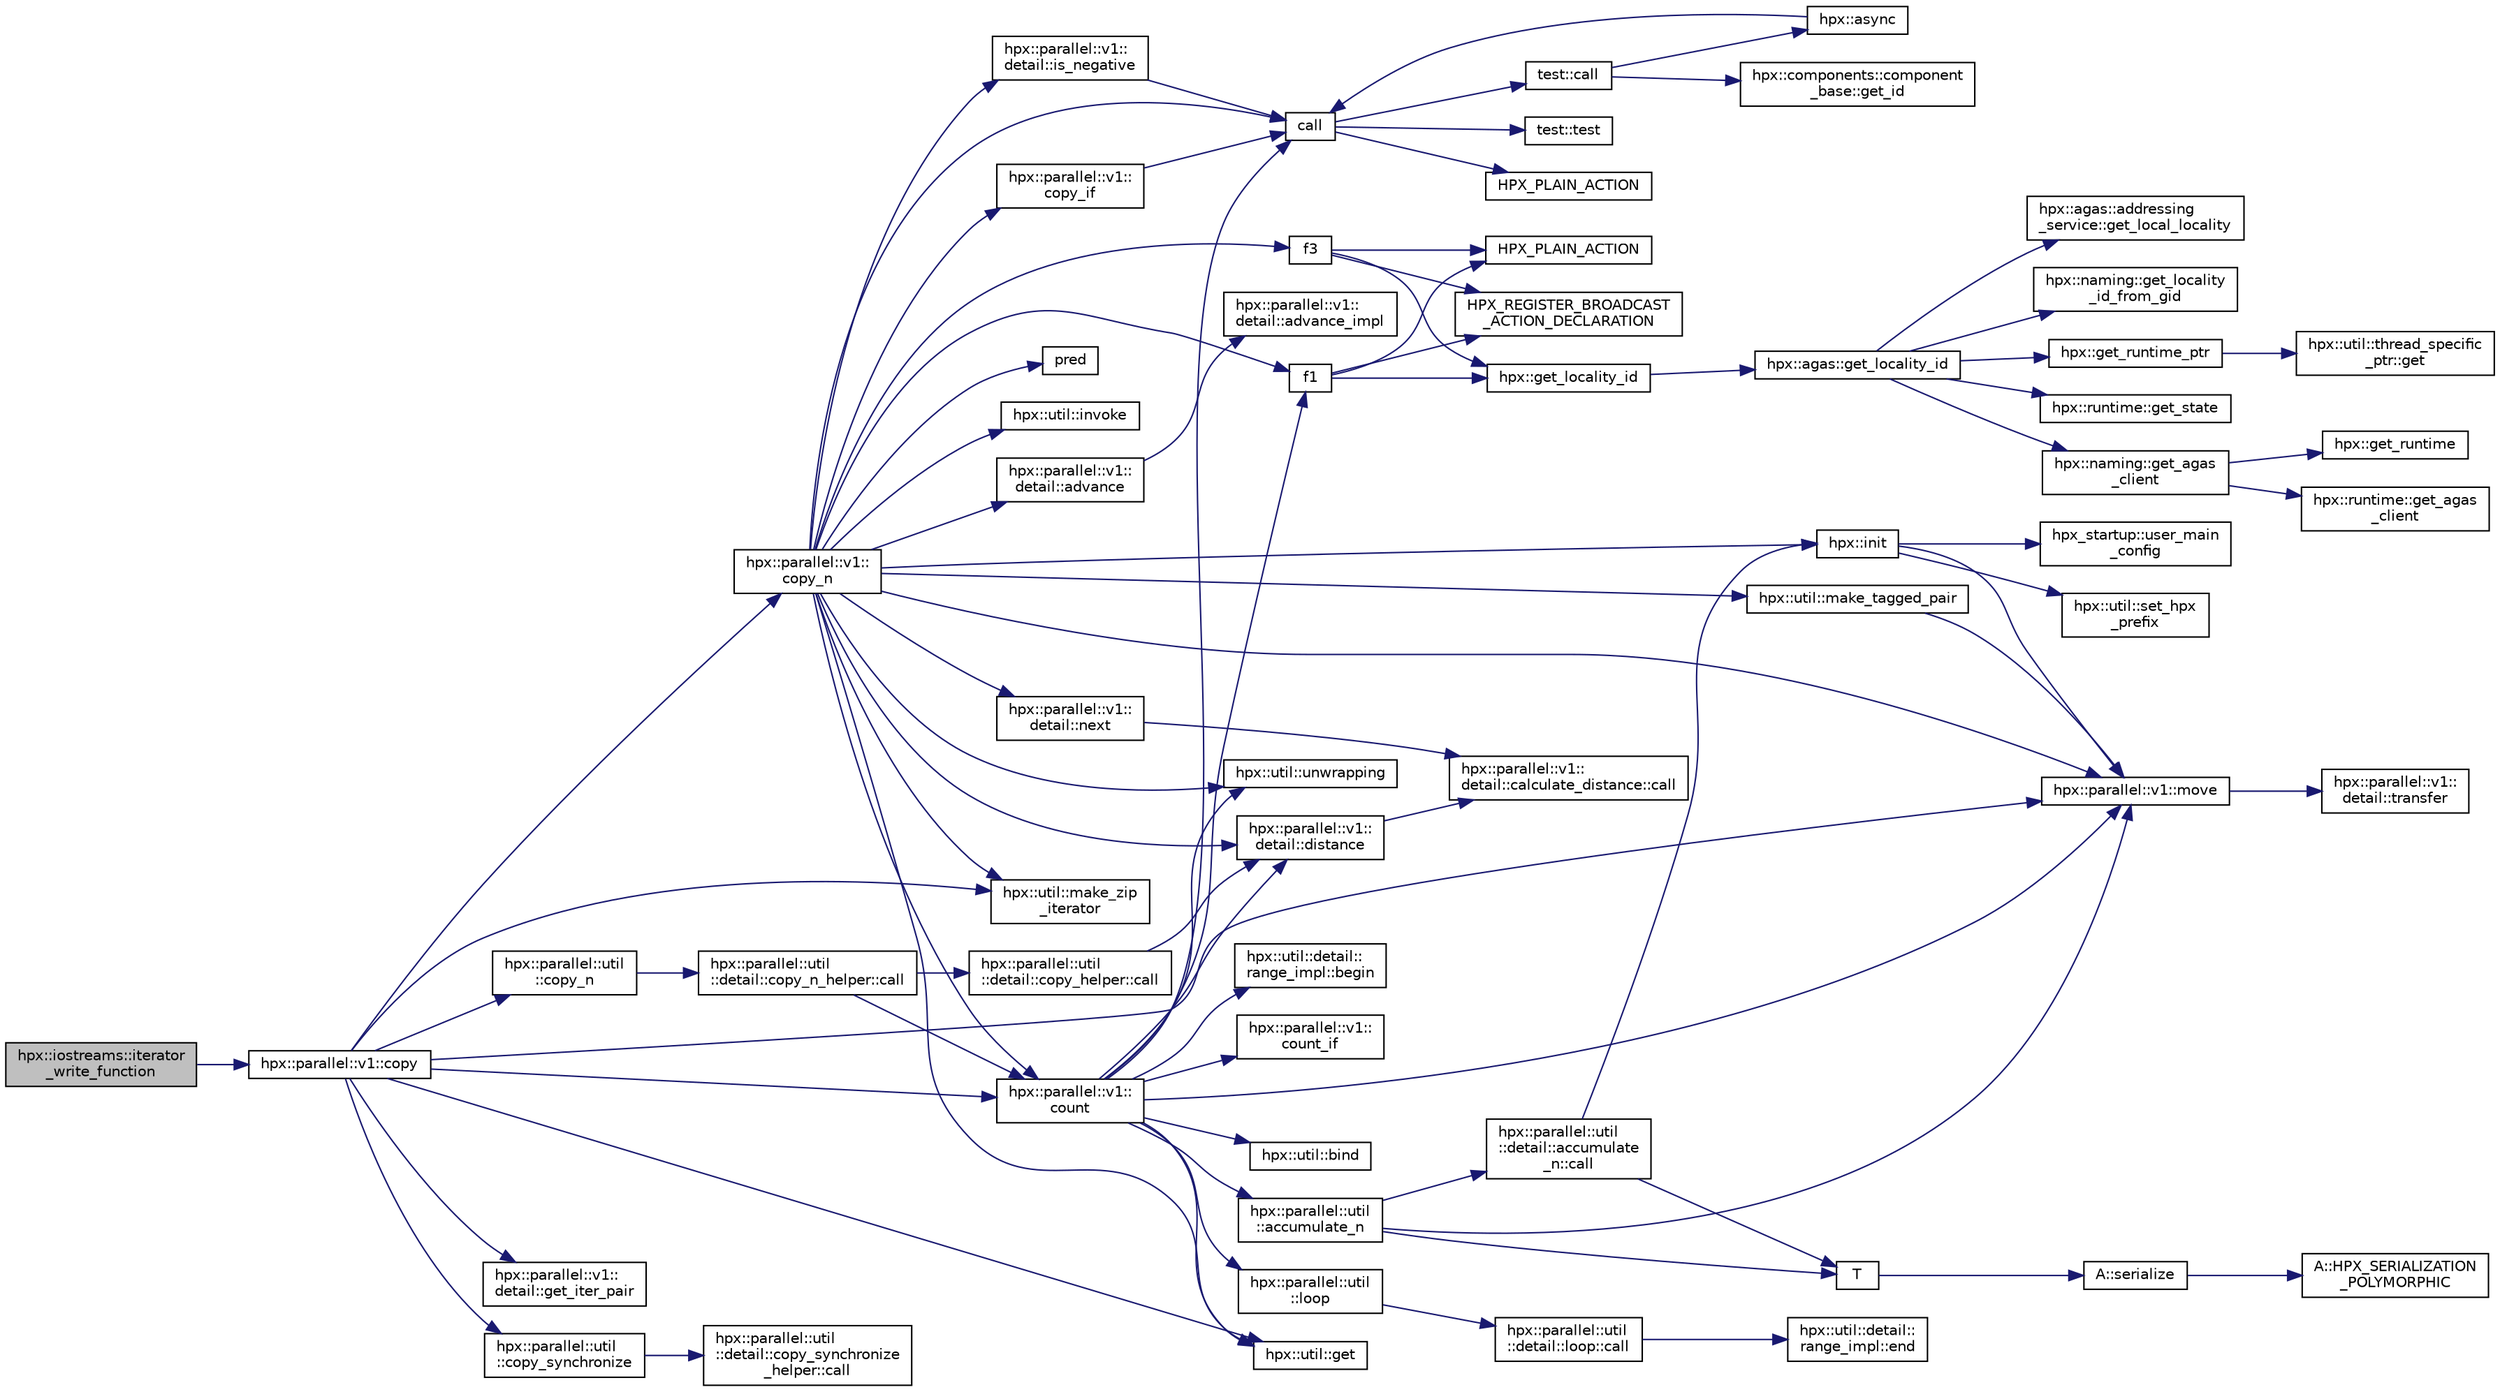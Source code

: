 digraph "hpx::iostreams::iterator_write_function"
{
  edge [fontname="Helvetica",fontsize="10",labelfontname="Helvetica",labelfontsize="10"];
  node [fontname="Helvetica",fontsize="10",shape=record];
  rankdir="LR";
  Node604 [label="hpx::iostreams::iterator\l_write_function",height=0.2,width=0.4,color="black", fillcolor="grey75", style="filled", fontcolor="black"];
  Node604 -> Node605 [color="midnightblue",fontsize="10",style="solid",fontname="Helvetica"];
  Node605 [label="hpx::parallel::v1::copy",height=0.2,width=0.4,color="black", fillcolor="white", style="filled",URL="$db/db9/namespacehpx_1_1parallel_1_1v1.html#a502f993845638113034b4a1629b7a3c7"];
  Node605 -> Node606 [color="midnightblue",fontsize="10",style="solid",fontname="Helvetica"];
  Node606 [label="hpx::parallel::v1::\lcopy_n",height=0.2,width=0.4,color="black", fillcolor="white", style="filled",URL="$db/db9/namespacehpx_1_1parallel_1_1v1.html#a62b381b00123e950f7cd81ae9b16c4a6"];
  Node606 -> Node607 [color="midnightblue",fontsize="10",style="solid",fontname="Helvetica"];
  Node607 [label="hpx::util::make_tagged_pair",height=0.2,width=0.4,color="black", fillcolor="white", style="filled",URL="$df/dad/namespacehpx_1_1util.html#afa71e8b7f4f559051a5ff14a508c543c"];
  Node607 -> Node608 [color="midnightblue",fontsize="10",style="solid",fontname="Helvetica"];
  Node608 [label="hpx::parallel::v1::move",height=0.2,width=0.4,color="black", fillcolor="white", style="filled",URL="$db/db9/namespacehpx_1_1parallel_1_1v1.html#aa7c4ede081ce786c9d1eb1adff495cfc"];
  Node608 -> Node609 [color="midnightblue",fontsize="10",style="solid",fontname="Helvetica"];
  Node609 [label="hpx::parallel::v1::\ldetail::transfer",height=0.2,width=0.4,color="black", fillcolor="white", style="filled",URL="$d2/ddd/namespacehpx_1_1parallel_1_1v1_1_1detail.html#ab1b56a05e1885ca7cc7ffa1804dd2f3c"];
  Node606 -> Node610 [color="midnightblue",fontsize="10",style="solid",fontname="Helvetica"];
  Node610 [label="hpx::parallel::v1::\ldetail::is_negative",height=0.2,width=0.4,color="black", fillcolor="white", style="filled",URL="$d2/ddd/namespacehpx_1_1parallel_1_1v1_1_1detail.html#adf2e40fc4b20ad0fd442ee3118a4d527"];
  Node610 -> Node611 [color="midnightblue",fontsize="10",style="solid",fontname="Helvetica"];
  Node611 [label="call",height=0.2,width=0.4,color="black", fillcolor="white", style="filled",URL="$d2/d67/promise__1620_8cpp.html#a58357f0b82bc761e1d0b9091ed563a70"];
  Node611 -> Node612 [color="midnightblue",fontsize="10",style="solid",fontname="Helvetica"];
  Node612 [label="test::test",height=0.2,width=0.4,color="black", fillcolor="white", style="filled",URL="$d8/d89/structtest.html#ab42d5ece712d716b04cb3f686f297a26"];
  Node611 -> Node613 [color="midnightblue",fontsize="10",style="solid",fontname="Helvetica"];
  Node613 [label="HPX_PLAIN_ACTION",height=0.2,width=0.4,color="black", fillcolor="white", style="filled",URL="$d2/d67/promise__1620_8cpp.html#ab96aab827a4b1fcaf66cfe0ba83fef23"];
  Node611 -> Node614 [color="midnightblue",fontsize="10",style="solid",fontname="Helvetica"];
  Node614 [label="test::call",height=0.2,width=0.4,color="black", fillcolor="white", style="filled",URL="$d8/d89/structtest.html#aeb29e7ed6518b9426ccf1344c52620ae"];
  Node614 -> Node615 [color="midnightblue",fontsize="10",style="solid",fontname="Helvetica"];
  Node615 [label="hpx::async",height=0.2,width=0.4,color="black", fillcolor="white", style="filled",URL="$d8/d83/namespacehpx.html#acb7d8e37b73b823956ce144f9a57eaa4"];
  Node615 -> Node611 [color="midnightblue",fontsize="10",style="solid",fontname="Helvetica"];
  Node614 -> Node616 [color="midnightblue",fontsize="10",style="solid",fontname="Helvetica"];
  Node616 [label="hpx::components::component\l_base::get_id",height=0.2,width=0.4,color="black", fillcolor="white", style="filled",URL="$d2/de6/classhpx_1_1components_1_1component__base.html#a4c8fd93514039bdf01c48d66d82b19cd"];
  Node606 -> Node617 [color="midnightblue",fontsize="10",style="solid",fontname="Helvetica"];
  Node617 [label="hpx::util::get",height=0.2,width=0.4,color="black", fillcolor="white", style="filled",URL="$df/dad/namespacehpx_1_1util.html#a5cbd3c41f03f4d4acaedaa4777e3cc02"];
  Node606 -> Node611 [color="midnightblue",fontsize="10",style="solid",fontname="Helvetica"];
  Node606 -> Node618 [color="midnightblue",fontsize="10",style="solid",fontname="Helvetica"];
  Node618 [label="pred",height=0.2,width=0.4,color="black", fillcolor="white", style="filled",URL="$dc/d8b/cxx11__std__thread_8cpp.html#a31ff3168522b47b050989c5e07dd8408"];
  Node606 -> Node619 [color="midnightblue",fontsize="10",style="solid",fontname="Helvetica"];
  Node619 [label="hpx::util::invoke",height=0.2,width=0.4,color="black", fillcolor="white", style="filled",URL="$df/dad/namespacehpx_1_1util.html#a9ed3f52b36e725e476dbf5099134ed3d"];
  Node606 -> Node620 [color="midnightblue",fontsize="10",style="solid",fontname="Helvetica"];
  Node620 [label="hpx::parallel::v1::\lcopy_if",height=0.2,width=0.4,color="black", fillcolor="white", style="filled",URL="$db/db9/namespacehpx_1_1parallel_1_1v1.html#a9a749519e8f71f886d23aecb6ceaaf8a"];
  Node620 -> Node611 [color="midnightblue",fontsize="10",style="solid",fontname="Helvetica"];
  Node606 -> Node621 [color="midnightblue",fontsize="10",style="solid",fontname="Helvetica"];
  Node621 [label="hpx::parallel::v1::\lcount",height=0.2,width=0.4,color="black", fillcolor="white", style="filled",URL="$db/db9/namespacehpx_1_1parallel_1_1v1.html#a19d058114a2bd44801aab4176b188e23"];
  Node621 -> Node622 [color="midnightblue",fontsize="10",style="solid",fontname="Helvetica"];
  Node622 [label="hpx::parallel::v1::\lcount_if",height=0.2,width=0.4,color="black", fillcolor="white", style="filled",URL="$db/db9/namespacehpx_1_1parallel_1_1v1.html#ad836ff017ec208c2d6388a9b47b05ce0"];
  Node621 -> Node623 [color="midnightblue",fontsize="10",style="solid",fontname="Helvetica"];
  Node623 [label="f1",height=0.2,width=0.4,color="black", fillcolor="white", style="filled",URL="$d8/d8b/broadcast_8cpp.html#a1751fbd41f2529b84514a9dbd767959a"];
  Node623 -> Node624 [color="midnightblue",fontsize="10",style="solid",fontname="Helvetica"];
  Node624 [label="hpx::get_locality_id",height=0.2,width=0.4,color="black", fillcolor="white", style="filled",URL="$d8/d83/namespacehpx.html#a158d7c54a657bb364c1704033010697b",tooltip="Return the number of the locality this function is being called from. "];
  Node624 -> Node625 [color="midnightblue",fontsize="10",style="solid",fontname="Helvetica"];
  Node625 [label="hpx::agas::get_locality_id",height=0.2,width=0.4,color="black", fillcolor="white", style="filled",URL="$dc/d54/namespacehpx_1_1agas.html#a491cc2ddecdf0f1a9129900caa6a4d3e"];
  Node625 -> Node626 [color="midnightblue",fontsize="10",style="solid",fontname="Helvetica"];
  Node626 [label="hpx::get_runtime_ptr",height=0.2,width=0.4,color="black", fillcolor="white", style="filled",URL="$d8/d83/namespacehpx.html#af29daf2bb3e01b4d6495a1742b6cce64"];
  Node626 -> Node627 [color="midnightblue",fontsize="10",style="solid",fontname="Helvetica"];
  Node627 [label="hpx::util::thread_specific\l_ptr::get",height=0.2,width=0.4,color="black", fillcolor="white", style="filled",URL="$d4/d4c/structhpx_1_1util_1_1thread__specific__ptr.html#a3b27d8520710478aa41d1f74206bdba9"];
  Node625 -> Node628 [color="midnightblue",fontsize="10",style="solid",fontname="Helvetica"];
  Node628 [label="hpx::runtime::get_state",height=0.2,width=0.4,color="black", fillcolor="white", style="filled",URL="$d0/d7b/classhpx_1_1runtime.html#ab405f80e060dac95d624520f38b0524c"];
  Node625 -> Node629 [color="midnightblue",fontsize="10",style="solid",fontname="Helvetica"];
  Node629 [label="hpx::naming::get_agas\l_client",height=0.2,width=0.4,color="black", fillcolor="white", style="filled",URL="$d4/dc9/namespacehpx_1_1naming.html#a0408fffd5d34b620712a801b0ae3b032"];
  Node629 -> Node630 [color="midnightblue",fontsize="10",style="solid",fontname="Helvetica"];
  Node630 [label="hpx::get_runtime",height=0.2,width=0.4,color="black", fillcolor="white", style="filled",URL="$d8/d83/namespacehpx.html#aef902cc6c7dd3b9fbadf34d1e850a070"];
  Node629 -> Node631 [color="midnightblue",fontsize="10",style="solid",fontname="Helvetica"];
  Node631 [label="hpx::runtime::get_agas\l_client",height=0.2,width=0.4,color="black", fillcolor="white", style="filled",URL="$d0/d7b/classhpx_1_1runtime.html#aeb5dddd30d6b9861669af8ad44d1a96a"];
  Node625 -> Node632 [color="midnightblue",fontsize="10",style="solid",fontname="Helvetica"];
  Node632 [label="hpx::agas::addressing\l_service::get_local_locality",height=0.2,width=0.4,color="black", fillcolor="white", style="filled",URL="$db/d58/structhpx_1_1agas_1_1addressing__service.html#ab52c19a37c2a7a006c6c15f90ad0539c"];
  Node625 -> Node633 [color="midnightblue",fontsize="10",style="solid",fontname="Helvetica"];
  Node633 [label="hpx::naming::get_locality\l_id_from_gid",height=0.2,width=0.4,color="black", fillcolor="white", style="filled",URL="$d4/dc9/namespacehpx_1_1naming.html#a7fd43037784560bd04fda9b49e33529f"];
  Node623 -> Node634 [color="midnightblue",fontsize="10",style="solid",fontname="Helvetica"];
  Node634 [label="HPX_PLAIN_ACTION",height=0.2,width=0.4,color="black", fillcolor="white", style="filled",URL="$d8/d8b/broadcast_8cpp.html#a19685a0394ce6a99351f7a679f6eeefc"];
  Node623 -> Node635 [color="midnightblue",fontsize="10",style="solid",fontname="Helvetica"];
  Node635 [label="HPX_REGISTER_BROADCAST\l_ACTION_DECLARATION",height=0.2,width=0.4,color="black", fillcolor="white", style="filled",URL="$d7/d38/addressing__service_8cpp.html#a573d764d9cb34eec46a4bdffcf07875f"];
  Node621 -> Node636 [color="midnightblue",fontsize="10",style="solid",fontname="Helvetica"];
  Node636 [label="hpx::parallel::util\l::loop",height=0.2,width=0.4,color="black", fillcolor="white", style="filled",URL="$df/dc6/namespacehpx_1_1parallel_1_1util.html#a3f434e00f42929aac85debb8c5782213"];
  Node636 -> Node637 [color="midnightblue",fontsize="10",style="solid",fontname="Helvetica"];
  Node637 [label="hpx::parallel::util\l::detail::loop::call",height=0.2,width=0.4,color="black", fillcolor="white", style="filled",URL="$da/d06/structhpx_1_1parallel_1_1util_1_1detail_1_1loop.html#a5c5e8dbda782f09cdb7bc2509e3bf09e"];
  Node637 -> Node638 [color="midnightblue",fontsize="10",style="solid",fontname="Helvetica"];
  Node638 [label="hpx::util::detail::\lrange_impl::end",height=0.2,width=0.4,color="black", fillcolor="white", style="filled",URL="$d4/d4a/namespacehpx_1_1util_1_1detail_1_1range__impl.html#afb2ea48b0902f52ee4d8b764807b4316"];
  Node621 -> Node639 [color="midnightblue",fontsize="10",style="solid",fontname="Helvetica"];
  Node639 [label="hpx::util::bind",height=0.2,width=0.4,color="black", fillcolor="white", style="filled",URL="$df/dad/namespacehpx_1_1util.html#ad844caedf82a0173d6909d910c3e48c6"];
  Node621 -> Node608 [color="midnightblue",fontsize="10",style="solid",fontname="Helvetica"];
  Node621 -> Node617 [color="midnightblue",fontsize="10",style="solid",fontname="Helvetica"];
  Node621 -> Node611 [color="midnightblue",fontsize="10",style="solid",fontname="Helvetica"];
  Node621 -> Node640 [color="midnightblue",fontsize="10",style="solid",fontname="Helvetica"];
  Node640 [label="hpx::parallel::v1::\ldetail::distance",height=0.2,width=0.4,color="black", fillcolor="white", style="filled",URL="$d2/ddd/namespacehpx_1_1parallel_1_1v1_1_1detail.html#a6bea3c6a5f470cad11f27ee6bab4a33f"];
  Node640 -> Node641 [color="midnightblue",fontsize="10",style="solid",fontname="Helvetica"];
  Node641 [label="hpx::parallel::v1::\ldetail::calculate_distance::call",height=0.2,width=0.4,color="black", fillcolor="white", style="filled",URL="$db/dfa/structhpx_1_1parallel_1_1v1_1_1detail_1_1calculate__distance.html#a950a6627830a7d019ac0e734b0a447bf"];
  Node621 -> Node642 [color="midnightblue",fontsize="10",style="solid",fontname="Helvetica"];
  Node642 [label="hpx::util::unwrapping",height=0.2,width=0.4,color="black", fillcolor="white", style="filled",URL="$df/dad/namespacehpx_1_1util.html#a7529d9ac687684c33403cdd1f9cef8e4"];
  Node621 -> Node643 [color="midnightblue",fontsize="10",style="solid",fontname="Helvetica"];
  Node643 [label="hpx::parallel::util\l::accumulate_n",height=0.2,width=0.4,color="black", fillcolor="white", style="filled",URL="$df/dc6/namespacehpx_1_1parallel_1_1util.html#af19f9a2722f97c2247ea5d0dbb5e2d25"];
  Node643 -> Node644 [color="midnightblue",fontsize="10",style="solid",fontname="Helvetica"];
  Node644 [label="hpx::parallel::util\l::detail::accumulate\l_n::call",height=0.2,width=0.4,color="black", fillcolor="white", style="filled",URL="$d8/d3b/structhpx_1_1parallel_1_1util_1_1detail_1_1accumulate__n.html#a765aceb8ab313fc92f7c4aaf70ccca8f"];
  Node644 -> Node645 [color="midnightblue",fontsize="10",style="solid",fontname="Helvetica"];
  Node645 [label="hpx::init",height=0.2,width=0.4,color="black", fillcolor="white", style="filled",URL="$d8/d83/namespacehpx.html#a3c694ea960b47c56b33351ba16e3d76b",tooltip="Main entry point for launching the HPX runtime system. "];
  Node645 -> Node646 [color="midnightblue",fontsize="10",style="solid",fontname="Helvetica"];
  Node646 [label="hpx::util::set_hpx\l_prefix",height=0.2,width=0.4,color="black", fillcolor="white", style="filled",URL="$df/dad/namespacehpx_1_1util.html#ae40a23c1ba0a48d9304dcf717a95793e"];
  Node645 -> Node647 [color="midnightblue",fontsize="10",style="solid",fontname="Helvetica"];
  Node647 [label="hpx_startup::user_main\l_config",height=0.2,width=0.4,color="black", fillcolor="white", style="filled",URL="$d3/dd2/namespacehpx__startup.html#aaac571d88bd3912a4225a23eb3261637"];
  Node645 -> Node608 [color="midnightblue",fontsize="10",style="solid",fontname="Helvetica"];
  Node644 -> Node648 [color="midnightblue",fontsize="10",style="solid",fontname="Helvetica"];
  Node648 [label="T",height=0.2,width=0.4,color="black", fillcolor="white", style="filled",URL="$db/d33/polymorphic__semiintrusive__template_8cpp.html#ad187658f9cb91c1312b39ae7e896f1ea"];
  Node648 -> Node649 [color="midnightblue",fontsize="10",style="solid",fontname="Helvetica"];
  Node649 [label="A::serialize",height=0.2,width=0.4,color="black", fillcolor="white", style="filled",URL="$d7/da0/struct_a.html#a5f5c287cf471e274ed9dda0da1592212"];
  Node649 -> Node650 [color="midnightblue",fontsize="10",style="solid",fontname="Helvetica"];
  Node650 [label="A::HPX_SERIALIZATION\l_POLYMORPHIC",height=0.2,width=0.4,color="black", fillcolor="white", style="filled",URL="$d7/da0/struct_a.html#ada978cc156cebbafddb1f3aa4c01918c"];
  Node643 -> Node608 [color="midnightblue",fontsize="10",style="solid",fontname="Helvetica"];
  Node643 -> Node648 [color="midnightblue",fontsize="10",style="solid",fontname="Helvetica"];
  Node621 -> Node651 [color="midnightblue",fontsize="10",style="solid",fontname="Helvetica"];
  Node651 [label="hpx::util::detail::\lrange_impl::begin",height=0.2,width=0.4,color="black", fillcolor="white", style="filled",URL="$d4/d4a/namespacehpx_1_1util_1_1detail_1_1range__impl.html#a31e165df2b865cdd961f35ce938db41a"];
  Node606 -> Node640 [color="midnightblue",fontsize="10",style="solid",fontname="Helvetica"];
  Node606 -> Node645 [color="midnightblue",fontsize="10",style="solid",fontname="Helvetica"];
  Node606 -> Node652 [color="midnightblue",fontsize="10",style="solid",fontname="Helvetica"];
  Node652 [label="hpx::util::make_zip\l_iterator",height=0.2,width=0.4,color="black", fillcolor="white", style="filled",URL="$df/dad/namespacehpx_1_1util.html#a2f68369b316e5699be2c81c04e3ee209"];
  Node606 -> Node623 [color="midnightblue",fontsize="10",style="solid",fontname="Helvetica"];
  Node606 -> Node653 [color="midnightblue",fontsize="10",style="solid",fontname="Helvetica"];
  Node653 [label="f3",height=0.2,width=0.4,color="black", fillcolor="white", style="filled",URL="$d8/d8b/broadcast_8cpp.html#a9bac347cb7dd97427ecd2dd58525b646"];
  Node653 -> Node624 [color="midnightblue",fontsize="10",style="solid",fontname="Helvetica"];
  Node653 -> Node634 [color="midnightblue",fontsize="10",style="solid",fontname="Helvetica"];
  Node653 -> Node635 [color="midnightblue",fontsize="10",style="solid",fontname="Helvetica"];
  Node606 -> Node654 [color="midnightblue",fontsize="10",style="solid",fontname="Helvetica"];
  Node654 [label="hpx::parallel::v1::\ldetail::next",height=0.2,width=0.4,color="black", fillcolor="white", style="filled",URL="$d2/ddd/namespacehpx_1_1parallel_1_1v1_1_1detail.html#a0a6696d8c17a32b8ebfaa496b9ab3332"];
  Node654 -> Node641 [color="midnightblue",fontsize="10",style="solid",fontname="Helvetica"];
  Node606 -> Node655 [color="midnightblue",fontsize="10",style="solid",fontname="Helvetica"];
  Node655 [label="hpx::parallel::v1::\ldetail::advance",height=0.2,width=0.4,color="black", fillcolor="white", style="filled",URL="$d2/ddd/namespacehpx_1_1parallel_1_1v1_1_1detail.html#ad9fca7bce7b3e3c32302967ffc1fb4a4"];
  Node655 -> Node656 [color="midnightblue",fontsize="10",style="solid",fontname="Helvetica"];
  Node656 [label="hpx::parallel::v1::\ldetail::advance_impl",height=0.2,width=0.4,color="black", fillcolor="white", style="filled",URL="$d2/ddd/namespacehpx_1_1parallel_1_1v1_1_1detail.html#ad4fa62ca115927187e4063b65ee5f317"];
  Node606 -> Node608 [color="midnightblue",fontsize="10",style="solid",fontname="Helvetica"];
  Node606 -> Node642 [color="midnightblue",fontsize="10",style="solid",fontname="Helvetica"];
  Node605 -> Node621 [color="midnightblue",fontsize="10",style="solid",fontname="Helvetica"];
  Node605 -> Node657 [color="midnightblue",fontsize="10",style="solid",fontname="Helvetica"];
  Node657 [label="hpx::parallel::util\l::copy_n",height=0.2,width=0.4,color="black", fillcolor="white", style="filled",URL="$df/dc6/namespacehpx_1_1parallel_1_1util.html#ab30b19e9d50f04c88be6cb7408c82987"];
  Node657 -> Node658 [color="midnightblue",fontsize="10",style="solid",fontname="Helvetica"];
  Node658 [label="hpx::parallel::util\l::detail::copy_n_helper::call",height=0.2,width=0.4,color="black", fillcolor="white", style="filled",URL="$de/d50/structhpx_1_1parallel_1_1util_1_1detail_1_1copy__n__helper.html#ae283ae8df16258386dd2aa4d58d4df8e"];
  Node658 -> Node621 [color="midnightblue",fontsize="10",style="solid",fontname="Helvetica"];
  Node658 -> Node659 [color="midnightblue",fontsize="10",style="solid",fontname="Helvetica"];
  Node659 [label="hpx::parallel::util\l::detail::copy_helper::call",height=0.2,width=0.4,color="black", fillcolor="white", style="filled",URL="$db/d59/structhpx_1_1parallel_1_1util_1_1detail_1_1copy__helper.html#ac801832edc0b6a84595880bb4613cb60"];
  Node659 -> Node640 [color="midnightblue",fontsize="10",style="solid",fontname="Helvetica"];
  Node605 -> Node660 [color="midnightblue",fontsize="10",style="solid",fontname="Helvetica"];
  Node660 [label="hpx::parallel::v1::\ldetail::get_iter_pair",height=0.2,width=0.4,color="black", fillcolor="white", style="filled",URL="$d2/ddd/namespacehpx_1_1parallel_1_1v1_1_1detail.html#ac4d3c2918035705998b9b049c5440119"];
  Node605 -> Node652 [color="midnightblue",fontsize="10",style="solid",fontname="Helvetica"];
  Node605 -> Node617 [color="midnightblue",fontsize="10",style="solid",fontname="Helvetica"];
  Node605 -> Node661 [color="midnightblue",fontsize="10",style="solid",fontname="Helvetica"];
  Node661 [label="hpx::parallel::util\l::copy_synchronize",height=0.2,width=0.4,color="black", fillcolor="white", style="filled",URL="$df/dc6/namespacehpx_1_1parallel_1_1util.html#ad33c06f9b1fc663f33b9fb189390e71b"];
  Node661 -> Node662 [color="midnightblue",fontsize="10",style="solid",fontname="Helvetica"];
  Node662 [label="hpx::parallel::util\l::detail::copy_synchronize\l_helper::call",height=0.2,width=0.4,color="black", fillcolor="white", style="filled",URL="$d7/d41/structhpx_1_1parallel_1_1util_1_1detail_1_1copy__synchronize__helper.html#a7c8e8c72844a8fd415b6b3517cc1a224"];
  Node605 -> Node608 [color="midnightblue",fontsize="10",style="solid",fontname="Helvetica"];
}
